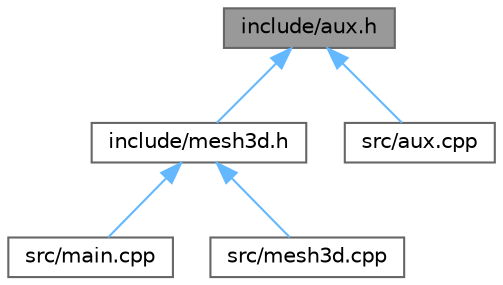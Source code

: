 digraph "include/aux.h"
{
 // LATEX_PDF_SIZE
  bgcolor="transparent";
  edge [fontname=Helvetica,fontsize=10,labelfontname=Helvetica,labelfontsize=10];
  node [fontname=Helvetica,fontsize=10,shape=box,height=0.2,width=0.4];
  Node1 [id="Node000001",label="include/aux.h",height=0.2,width=0.4,color="gray40", fillcolor="grey60", style="filled", fontcolor="black",tooltip="Auxiliar enums definitions and functions related."];
  Node1 -> Node2 [id="edge1_Node000001_Node000002",dir="back",color="steelblue1",style="solid",tooltip=" "];
  Node2 [id="Node000002",label="include/mesh3d.h",height=0.2,width=0.4,color="grey40", fillcolor="white", style="filled",URL="$mesh3d_8h.html",tooltip=" "];
  Node2 -> Node3 [id="edge2_Node000002_Node000003",dir="back",color="steelblue1",style="solid",tooltip=" "];
  Node3 [id="Node000003",label="src/main.cpp",height=0.2,width=0.4,color="grey40", fillcolor="white", style="filled",URL="$main_8cpp.html",tooltip="Example of use of Mesh3D."];
  Node2 -> Node4 [id="edge3_Node000002_Node000004",dir="back",color="steelblue1",style="solid",tooltip=" "];
  Node4 [id="Node000004",label="src/mesh3d.cpp",height=0.2,width=0.4,color="grey40", fillcolor="white", style="filled",URL="$mesh3d_8cpp.html",tooltip=" "];
  Node1 -> Node5 [id="edge4_Node000001_Node000005",dir="back",color="steelblue1",style="solid",tooltip=" "];
  Node5 [id="Node000005",label="src/aux.cpp",height=0.2,width=0.4,color="grey40", fillcolor="white", style="filled",URL="$aux_8cpp.html",tooltip="Auxiliar enums definitions and functions related."];
}
